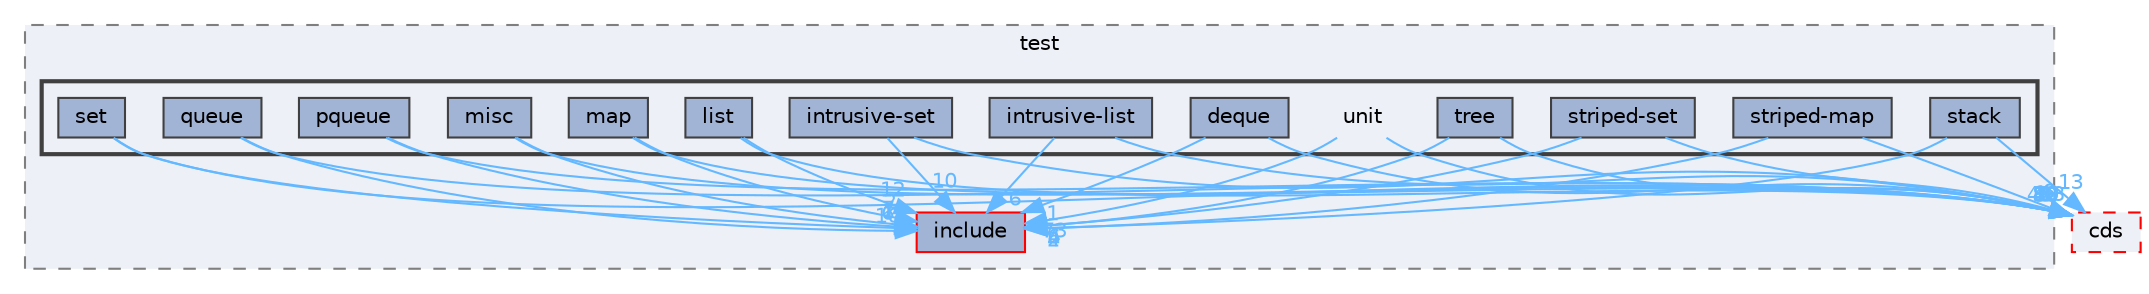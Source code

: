 digraph "external/libcds/test/unit"
{
 // LATEX_PDF_SIZE
  bgcolor="transparent";
  edge [fontname=Helvetica,fontsize=10,labelfontname=Helvetica,labelfontsize=10];
  node [fontname=Helvetica,fontsize=10,shape=box,height=0.2,width=0.4];
  compound=true
  subgraph clusterdir_311d854e0061d88b3630476bf45e3155 {
    graph [ bgcolor="#edf0f7", pencolor="grey50", label="test", fontname=Helvetica,fontsize=10 style="filled,dashed", URL="dir_311d854e0061d88b3630476bf45e3155.html",tooltip=""]
  dir_e8e86015120c09f6a7f42026ab4ce0a2 [label="include", fillcolor="#a2b4d6", color="red", style="filled", URL="dir_e8e86015120c09f6a7f42026ab4ce0a2.html",tooltip=""];
  subgraph clusterdir_5af95ab9c8988ee69eb5a91a91a55ab9 {
    graph [ bgcolor="#edf0f7", pencolor="grey25", label="", fontname=Helvetica,fontsize=10 style="filled,bold", URL="dir_5af95ab9c8988ee69eb5a91a91a55ab9.html",tooltip=""]
    dir_5af95ab9c8988ee69eb5a91a91a55ab9 [shape=plaintext, label="unit"];
  dir_070b39816c1a27c5f323ab208eff192d [label="deque", fillcolor="#a2b4d6", color="grey25", style="filled", URL="dir_070b39816c1a27c5f323ab208eff192d.html",tooltip=""];
  dir_97748b1b6ced603beb0ec243a8820b26 [label="intrusive-list", fillcolor="#a2b4d6", color="grey25", style="filled", URL="dir_97748b1b6ced603beb0ec243a8820b26.html",tooltip=""];
  dir_f08ccb5b58f42d6b355a53ab6287577d [label="intrusive-set", fillcolor="#a2b4d6", color="grey25", style="filled", URL="dir_f08ccb5b58f42d6b355a53ab6287577d.html",tooltip=""];
  dir_df83f8c4c81258c4554a932372956a82 [label="list", fillcolor="#a2b4d6", color="grey25", style="filled", URL="dir_df83f8c4c81258c4554a932372956a82.html",tooltip=""];
  dir_d19d0b0ae190b2716225816c681a9708 [label="map", fillcolor="#a2b4d6", color="grey25", style="filled", URL="dir_d19d0b0ae190b2716225816c681a9708.html",tooltip=""];
  dir_2e636a41da18ac0ffab4bcb2f187b21c [label="misc", fillcolor="#a2b4d6", color="grey25", style="filled", URL="dir_2e636a41da18ac0ffab4bcb2f187b21c.html",tooltip=""];
  dir_096748af4700f62aea9bfe5c35651137 [label="pqueue", fillcolor="#a2b4d6", color="grey25", style="filled", URL="dir_096748af4700f62aea9bfe5c35651137.html",tooltip=""];
  dir_202a5b5b3f5406967212cafe570cd92c [label="queue", fillcolor="#a2b4d6", color="grey25", style="filled", URL="dir_202a5b5b3f5406967212cafe570cd92c.html",tooltip=""];
  dir_7b22e936fc363e2fcf2c28da77e9711a [label="set", fillcolor="#a2b4d6", color="grey25", style="filled", URL="dir_7b22e936fc363e2fcf2c28da77e9711a.html",tooltip=""];
  dir_0a23107f66f2a29d7a79b51f36d09b24 [label="stack", fillcolor="#a2b4d6", color="grey25", style="filled", URL="dir_0a23107f66f2a29d7a79b51f36d09b24.html",tooltip=""];
  dir_0dae4e567b9dbaa5bba040113e08e2b1 [label="striped-map", fillcolor="#a2b4d6", color="grey25", style="filled", URL="dir_0dae4e567b9dbaa5bba040113e08e2b1.html",tooltip=""];
  dir_168d319986fea122ed72f4feb1937bc5 [label="striped-set", fillcolor="#a2b4d6", color="grey25", style="filled", URL="dir_168d319986fea122ed72f4feb1937bc5.html",tooltip=""];
  dir_2731ec81b433df2d66b6b3f2c45c9e76 [label="tree", fillcolor="#a2b4d6", color="grey25", style="filled", URL="dir_2731ec81b433df2d66b6b3f2c45c9e76.html",tooltip=""];
  }
  }
  dir_fcf032bbf40cb4a20f944ac15896063c [label="cds", fillcolor="#edf0f7", color="red", style="filled,dashed", URL="dir_fcf032bbf40cb4a20f944ac15896063c.html",tooltip=""];
  dir_5af95ab9c8988ee69eb5a91a91a55ab9->dir_e8e86015120c09f6a7f42026ab4ce0a2 [headlabel="73", labeldistance=1.5 headhref="dir_000886_000382.html" href="dir_000886_000382.html" color="steelblue1" fontcolor="steelblue1"];
  dir_5af95ab9c8988ee69eb5a91a91a55ab9->dir_fcf032bbf40cb4a20f944ac15896063c [headlabel="438", labeldistance=1.5 headhref="dir_000886_000111.html" href="dir_000886_000111.html" color="steelblue1" fontcolor="steelblue1"];
  dir_070b39816c1a27c5f323ab208eff192d->dir_e8e86015120c09f6a7f42026ab4ce0a2 [headlabel="1", labeldistance=1.5 headhref="dir_000193_000382.html" href="dir_000193_000382.html" color="steelblue1" fontcolor="steelblue1"];
  dir_070b39816c1a27c5f323ab208eff192d->dir_fcf032bbf40cb4a20f944ac15896063c [headlabel="1", labeldistance=1.5 headhref="dir_000193_000111.html" href="dir_000193_000111.html" color="steelblue1" fontcolor="steelblue1"];
  dir_97748b1b6ced603beb0ec243a8820b26->dir_e8e86015120c09f6a7f42026ab4ce0a2 [headlabel="6", labeldistance=1.5 headhref="dir_000414_000382.html" href="dir_000414_000382.html" color="steelblue1" fontcolor="steelblue1"];
  dir_97748b1b6ced603beb0ec243a8820b26->dir_fcf032bbf40cb4a20f944ac15896063c [headlabel="18", labeldistance=1.5 headhref="dir_000414_000111.html" href="dir_000414_000111.html" color="steelblue1" fontcolor="steelblue1"];
  dir_f08ccb5b58f42d6b355a53ab6287577d->dir_e8e86015120c09f6a7f42026ab4ce0a2 [headlabel="10", labeldistance=1.5 headhref="dir_000415_000382.html" href="dir_000415_000382.html" color="steelblue1" fontcolor="steelblue1"];
  dir_f08ccb5b58f42d6b355a53ab6287577d->dir_fcf032bbf40cb4a20f944ac15896063c [headlabel="86", labeldistance=1.5 headhref="dir_000415_000111.html" href="dir_000415_000111.html" color="steelblue1" fontcolor="steelblue1"];
  dir_df83f8c4c81258c4554a932372956a82->dir_e8e86015120c09f6a7f42026ab4ce0a2 [headlabel="12", labeldistance=1.5 headhref="dir_000456_000382.html" href="dir_000456_000382.html" color="steelblue1" fontcolor="steelblue1"];
  dir_df83f8c4c81258c4554a932372956a82->dir_fcf032bbf40cb4a20f944ac15896063c [headlabel="36", labeldistance=1.5 headhref="dir_000456_000111.html" href="dir_000456_000111.html" color="steelblue1" fontcolor="steelblue1"];
  dir_d19d0b0ae190b2716225816c681a9708->dir_e8e86015120c09f6a7f42026ab4ce0a2 [headlabel="2", labeldistance=1.5 headhref="dir_000473_000382.html" href="dir_000473_000382.html" color="steelblue1" fontcolor="steelblue1"];
  dir_d19d0b0ae190b2716225816c681a9708->dir_fcf032bbf40cb4a20f944ac15896063c [headlabel="82", labeldistance=1.5 headhref="dir_000473_000111.html" href="dir_000473_000111.html" color="steelblue1" fontcolor="steelblue1"];
  dir_2e636a41da18ac0ffab4bcb2f187b21c->dir_e8e86015120c09f6a7f42026ab4ce0a2 [headlabel="7", labeldistance=1.5 headhref="dir_000489_000382.html" href="dir_000489_000382.html" color="steelblue1" fontcolor="steelblue1"];
  dir_2e636a41da18ac0ffab4bcb2f187b21c->dir_fcf032bbf40cb4a20f944ac15896063c [headlabel="8", labeldistance=1.5 headhref="dir_000489_000111.html" href="dir_000489_000111.html" color="steelblue1" fontcolor="steelblue1"];
  dir_096748af4700f62aea9bfe5c35651137->dir_e8e86015120c09f6a7f42026ab4ce0a2 [headlabel="1", labeldistance=1.5 headhref="dir_000563_000382.html" href="dir_000563_000382.html" color="steelblue1" fontcolor="steelblue1"];
  dir_096748af4700f62aea9bfe5c35651137->dir_fcf032bbf40cb4a20f944ac15896063c [headlabel="5", labeldistance=1.5 headhref="dir_000563_000111.html" href="dir_000563_000111.html" color="steelblue1" fontcolor="steelblue1"];
  dir_202a5b5b3f5406967212cafe570cd92c->dir_e8e86015120c09f6a7f42026ab4ce0a2 [headlabel="10", labeldistance=1.5 headhref="dir_000595_000382.html" href="dir_000595_000382.html" color="steelblue1" fontcolor="steelblue1"];
  dir_202a5b5b3f5406967212cafe570cd92c->dir_fcf032bbf40cb4a20f944ac15896063c [headlabel="46", labeldistance=1.5 headhref="dir_000595_000111.html" href="dir_000595_000111.html" color="steelblue1" fontcolor="steelblue1"];
  dir_7b22e936fc363e2fcf2c28da77e9711a->dir_e8e86015120c09f6a7f42026ab4ce0a2 [headlabel="6", labeldistance=1.5 headhref="dir_000653_000382.html" href="dir_000653_000382.html" color="steelblue1" fontcolor="steelblue1"];
  dir_7b22e936fc363e2fcf2c28da77e9711a->dir_fcf032bbf40cb4a20f944ac15896063c [headlabel="86", labeldistance=1.5 headhref="dir_000653_000111.html" href="dir_000653_000111.html" color="steelblue1" fontcolor="steelblue1"];
  dir_0a23107f66f2a29d7a79b51f36d09b24->dir_e8e86015120c09f6a7f42026ab4ce0a2 [headlabel="4", labeldistance=1.5 headhref="dir_000788_000382.html" href="dir_000788_000382.html" color="steelblue1" fontcolor="steelblue1"];
  dir_0a23107f66f2a29d7a79b51f36d09b24->dir_fcf032bbf40cb4a20f944ac15896063c [headlabel="13", labeldistance=1.5 headhref="dir_000788_000111.html" href="dir_000788_000111.html" color="steelblue1" fontcolor="steelblue1"];
  dir_0dae4e567b9dbaa5bba040113e08e2b1->dir_e8e86015120c09f6a7f42026ab4ce0a2 [headlabel="2", labeldistance=1.5 headhref="dir_000798_000382.html" href="dir_000798_000382.html" color="steelblue1" fontcolor="steelblue1"];
  dir_0dae4e567b9dbaa5bba040113e08e2b1->dir_fcf032bbf40cb4a20f944ac15896063c [headlabel="6", labeldistance=1.5 headhref="dir_000798_000111.html" href="dir_000798_000111.html" color="steelblue1" fontcolor="steelblue1"];
  dir_168d319986fea122ed72f4feb1937bc5->dir_e8e86015120c09f6a7f42026ab4ce0a2 [headlabel="4", labeldistance=1.5 headhref="dir_000799_000382.html" href="dir_000799_000382.html" color="steelblue1" fontcolor="steelblue1"];
  dir_168d319986fea122ed72f4feb1937bc5->dir_fcf032bbf40cb4a20f944ac15896063c [headlabel="10", labeldistance=1.5 headhref="dir_000799_000111.html" href="dir_000799_000111.html" color="steelblue1" fontcolor="steelblue1"];
  dir_2731ec81b433df2d66b6b3f2c45c9e76->dir_e8e86015120c09f6a7f42026ab4ce0a2 [headlabel="6", labeldistance=1.5 headhref="dir_000869_000382.html" href="dir_000869_000382.html" color="steelblue1" fontcolor="steelblue1"];
  dir_2731ec81b433df2d66b6b3f2c45c9e76->dir_fcf032bbf40cb4a20f944ac15896063c [headlabel="40", labeldistance=1.5 headhref="dir_000869_000111.html" href="dir_000869_000111.html" color="steelblue1" fontcolor="steelblue1"];
}
